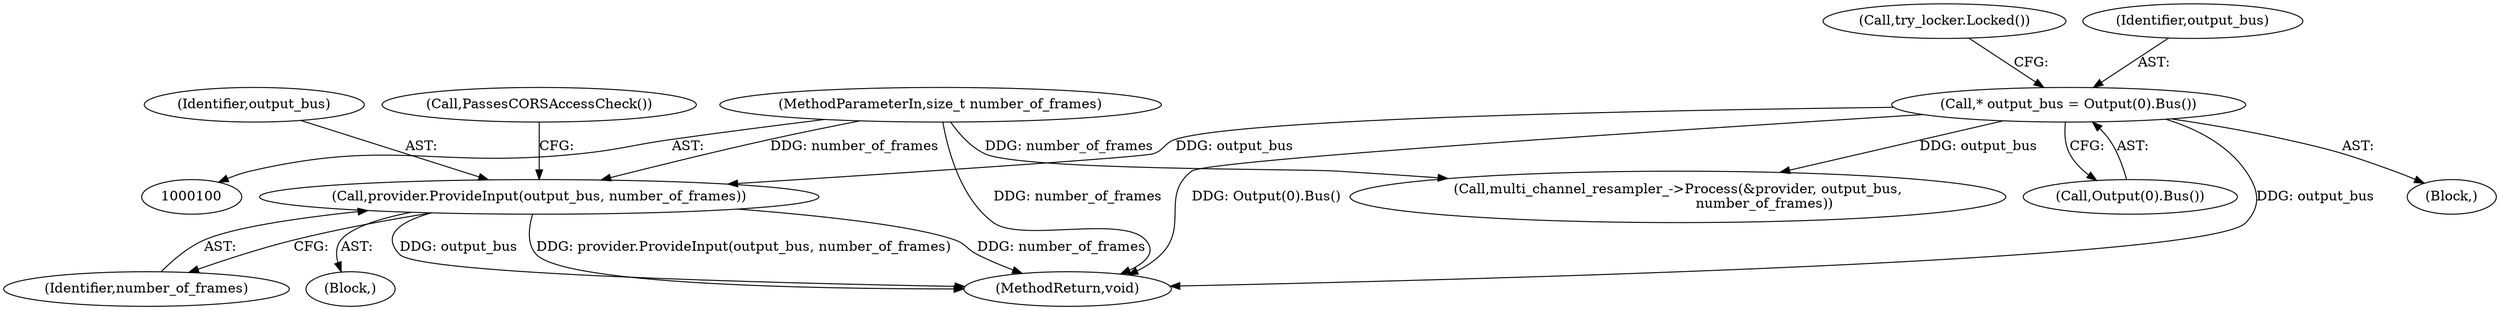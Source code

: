 digraph "0_Chrome_761c75d2d607638ff53c764b4925bcca9be601d8_4@pointer" {
"1000147" [label="(Call,provider.ProvideInput(output_bus, number_of_frames))"];
"1000104" [label="(Call,* output_bus = Output(0).Bus())"];
"1000101" [label="(MethodParameterIn,size_t number_of_frames)"];
"1000109" [label="(Call,try_locker.Locked())"];
"1000137" [label="(Call,multi_channel_resampler_->Process(&provider, output_bus,\n                                        number_of_frames))"];
"1000149" [label="(Identifier,number_of_frames)"];
"1000143" [label="(Block,)"];
"1000106" [label="(Call,Output(0).Bus())"];
"1000104" [label="(Call,* output_bus = Output(0).Bus())"];
"1000102" [label="(Block,)"];
"1000105" [label="(Identifier,output_bus)"];
"1000148" [label="(Identifier,output_bus)"];
"1000147" [label="(Call,provider.ProvideInput(output_bus, number_of_frames))"];
"1000101" [label="(MethodParameterIn,size_t number_of_frames)"];
"1000174" [label="(MethodReturn,void)"];
"1000152" [label="(Call,PassesCORSAccessCheck())"];
"1000147" -> "1000143"  [label="AST: "];
"1000147" -> "1000149"  [label="CFG: "];
"1000148" -> "1000147"  [label="AST: "];
"1000149" -> "1000147"  [label="AST: "];
"1000152" -> "1000147"  [label="CFG: "];
"1000147" -> "1000174"  [label="DDG: number_of_frames"];
"1000147" -> "1000174"  [label="DDG: output_bus"];
"1000147" -> "1000174"  [label="DDG: provider.ProvideInput(output_bus, number_of_frames)"];
"1000104" -> "1000147"  [label="DDG: output_bus"];
"1000101" -> "1000147"  [label="DDG: number_of_frames"];
"1000104" -> "1000102"  [label="AST: "];
"1000104" -> "1000106"  [label="CFG: "];
"1000105" -> "1000104"  [label="AST: "];
"1000106" -> "1000104"  [label="AST: "];
"1000109" -> "1000104"  [label="CFG: "];
"1000104" -> "1000174"  [label="DDG: output_bus"];
"1000104" -> "1000174"  [label="DDG: Output(0).Bus()"];
"1000104" -> "1000137"  [label="DDG: output_bus"];
"1000101" -> "1000100"  [label="AST: "];
"1000101" -> "1000174"  [label="DDG: number_of_frames"];
"1000101" -> "1000137"  [label="DDG: number_of_frames"];
}
